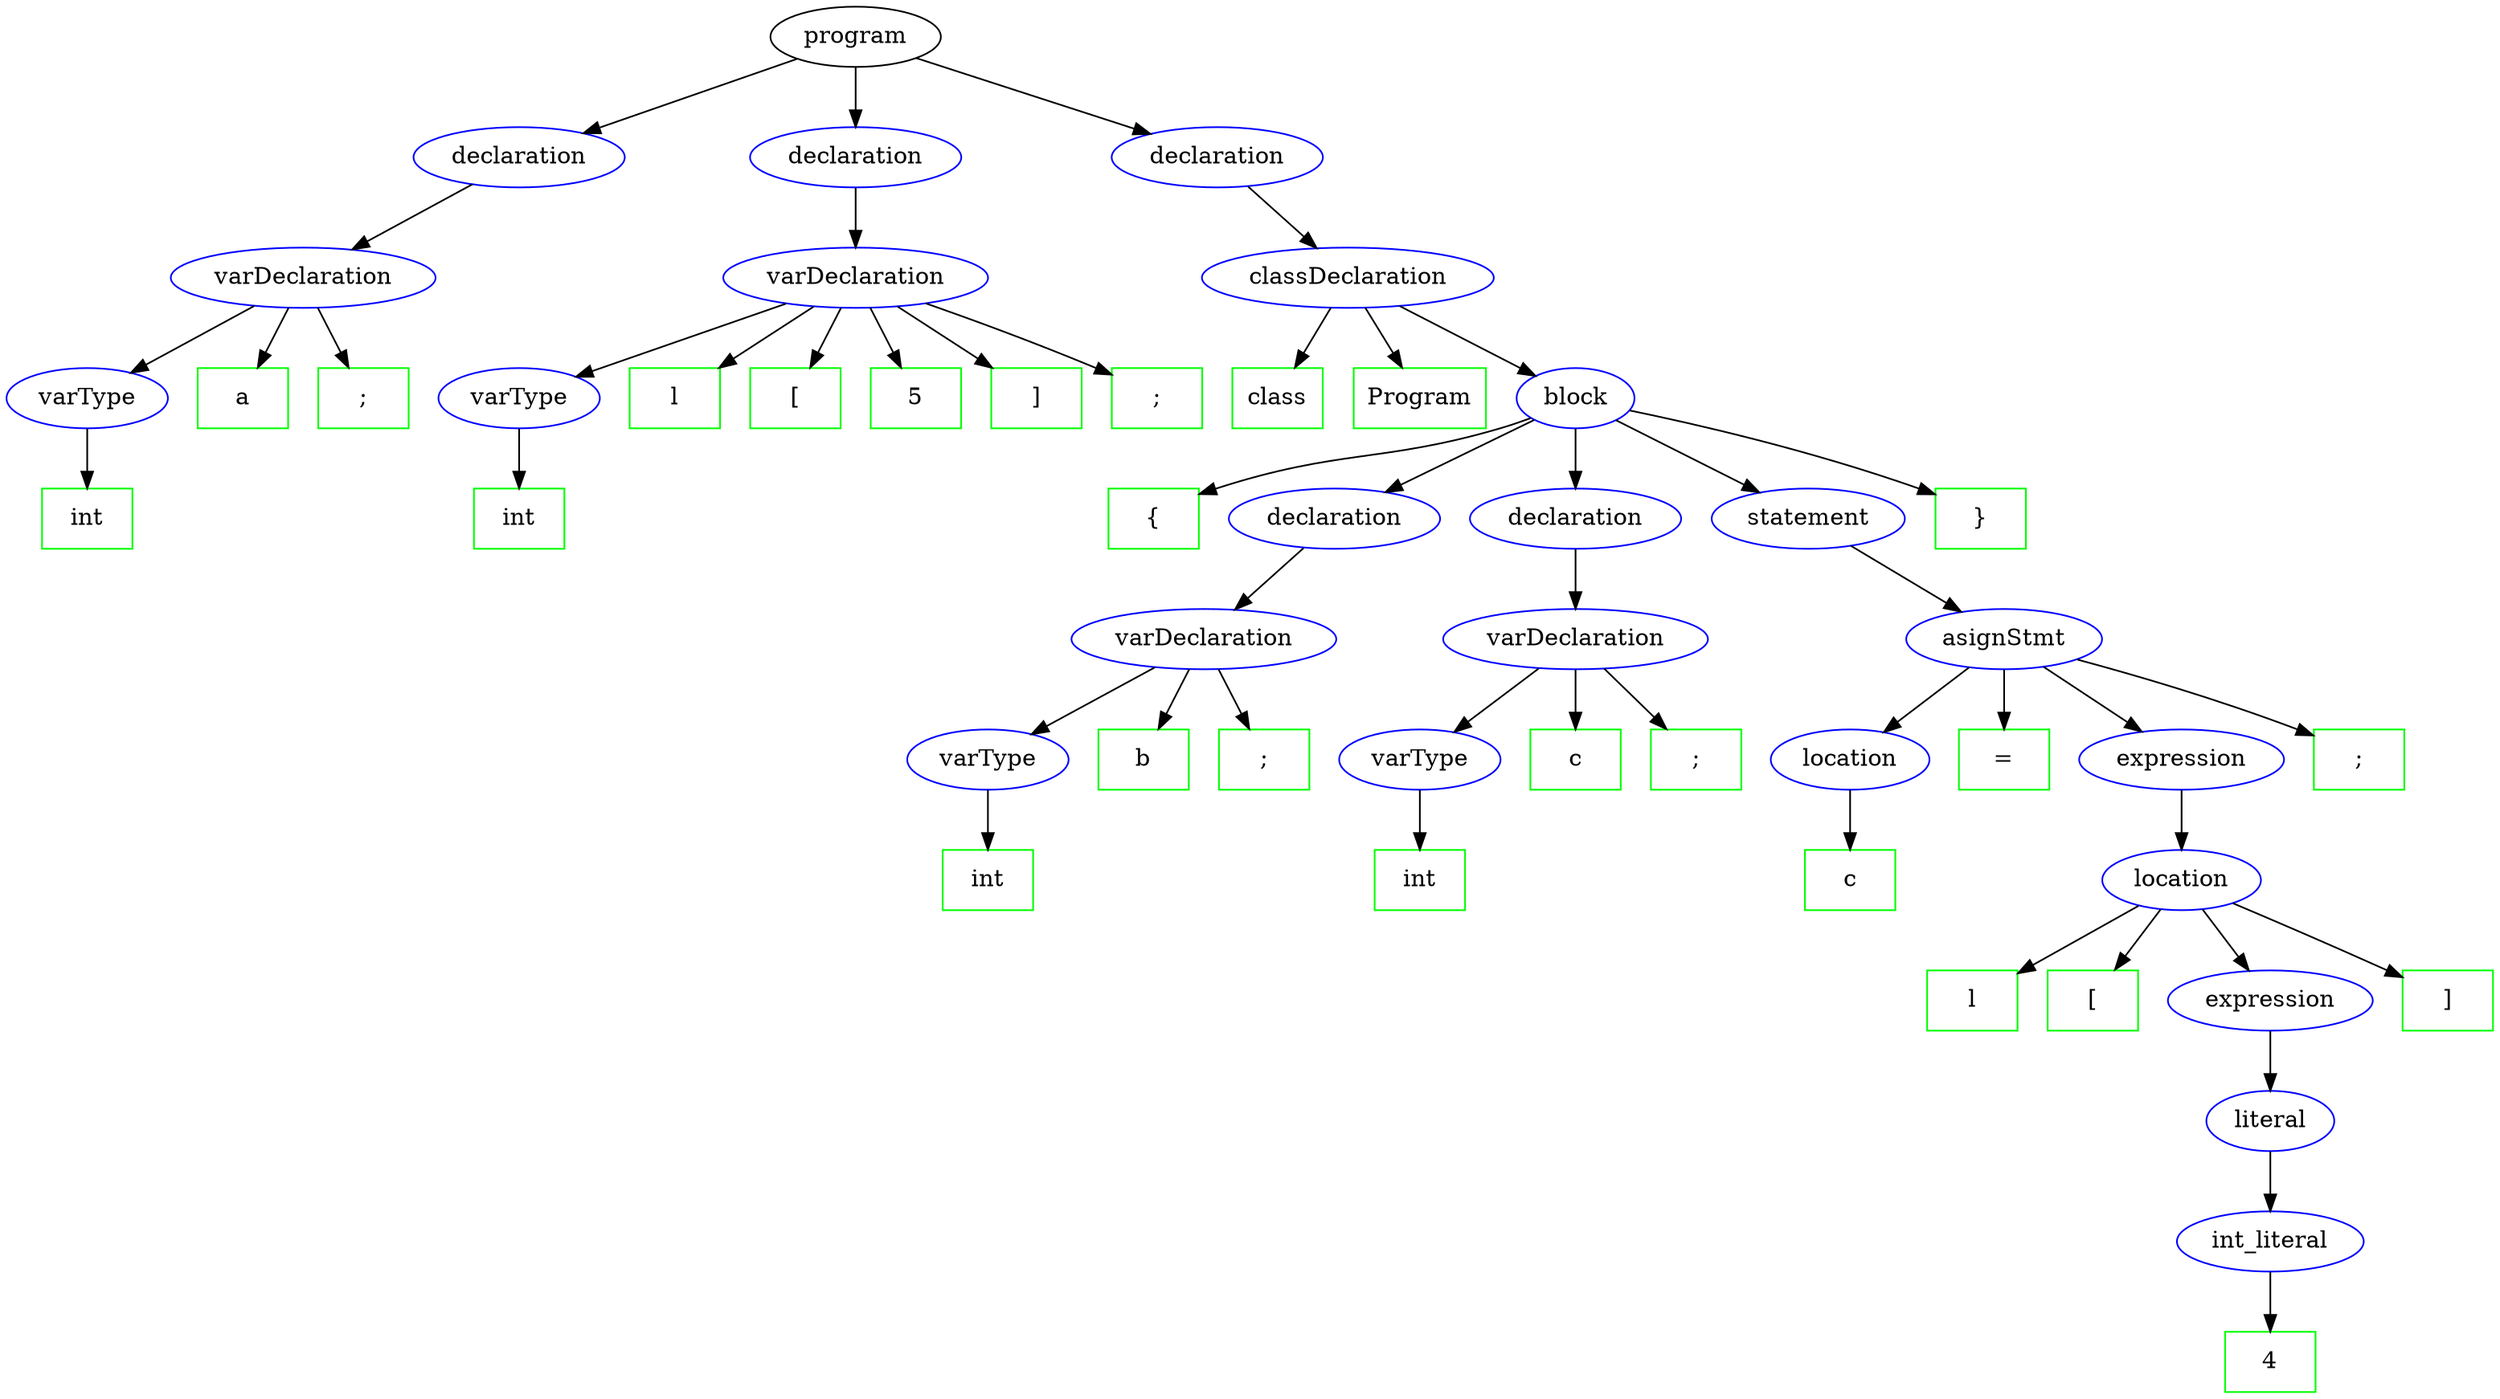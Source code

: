 // gramatic
digraph Gramatica {
	0 [label=program]
	1 [label=declaration color=blue shape=ellipse]
	0 -> 1
	2 [label=varDeclaration color=blue shape=ellipse]
	1 -> 2
	3 [label=varType color=blue shape=ellipse]
	2 -> 3
	4 [label=int color=green shape=rectangle]
	3 -> 4
	5 [label=a color=green shape=rectangle]
	2 -> 5
	6 [label=";" color=green shape=rectangle]
	2 -> 6
	7 [label=declaration color=blue shape=ellipse]
	0 -> 7
	8 [label=varDeclaration color=blue shape=ellipse]
	7 -> 8
	9 [label=varType color=blue shape=ellipse]
	8 -> 9
	10 [label=int color=green shape=rectangle]
	9 -> 10
	11 [label=l color=green shape=rectangle]
	8 -> 11
	12 [label="[" color=green shape=rectangle]
	8 -> 12
	13 [label=5 color=green shape=rectangle]
	8 -> 13
	14 [label="]" color=green shape=rectangle]
	8 -> 14
	15 [label=";" color=green shape=rectangle]
	8 -> 15
	16 [label=declaration color=blue shape=ellipse]
	0 -> 16
	17 [label=classDeclaration color=blue shape=ellipse]
	16 -> 17
	18 [label=class color=green shape=rectangle]
	17 -> 18
	19 [label=Program color=green shape=rectangle]
	17 -> 19
	20 [label=block color=blue shape=ellipse]
	17 -> 20
	21 [label="{" color=green shape=rectangle]
	20 -> 21
	22 [label=declaration color=blue shape=ellipse]
	20 -> 22
	23 [label=varDeclaration color=blue shape=ellipse]
	22 -> 23
	24 [label=varType color=blue shape=ellipse]
	23 -> 24
	25 [label=int color=green shape=rectangle]
	24 -> 25
	26 [label=b color=green shape=rectangle]
	23 -> 26
	27 [label=";" color=green shape=rectangle]
	23 -> 27
	28 [label=declaration color=blue shape=ellipse]
	20 -> 28
	29 [label=varDeclaration color=blue shape=ellipse]
	28 -> 29
	30 [label=varType color=blue shape=ellipse]
	29 -> 30
	31 [label=int color=green shape=rectangle]
	30 -> 31
	32 [label=c color=green shape=rectangle]
	29 -> 32
	33 [label=";" color=green shape=rectangle]
	29 -> 33
	34 [label=statement color=blue shape=ellipse]
	20 -> 34
	35 [label=asignStmt color=blue shape=ellipse]
	34 -> 35
	36 [label=location color=blue shape=ellipse]
	35 -> 36
	37 [label=c color=green shape=rectangle]
	36 -> 37
	38 [label="=" color=green shape=rectangle]
	35 -> 38
	39 [label=expression color=blue shape=ellipse]
	35 -> 39
	40 [label=location color=blue shape=ellipse]
	39 -> 40
	41 [label=l color=green shape=rectangle]
	40 -> 41
	42 [label="[" color=green shape=rectangle]
	40 -> 42
	43 [label=expression color=blue shape=ellipse]
	40 -> 43
	44 [label=literal color=blue shape=ellipse]
	43 -> 44
	45 [label=int_literal color=blue shape=ellipse]
	44 -> 45
	46 [label=4 color=green shape=rectangle]
	45 -> 46
	47 [label="]" color=green shape=rectangle]
	40 -> 47
	48 [label=";" color=green shape=rectangle]
	35 -> 48
	49 [label="}" color=green shape=rectangle]
	20 -> 49
}

